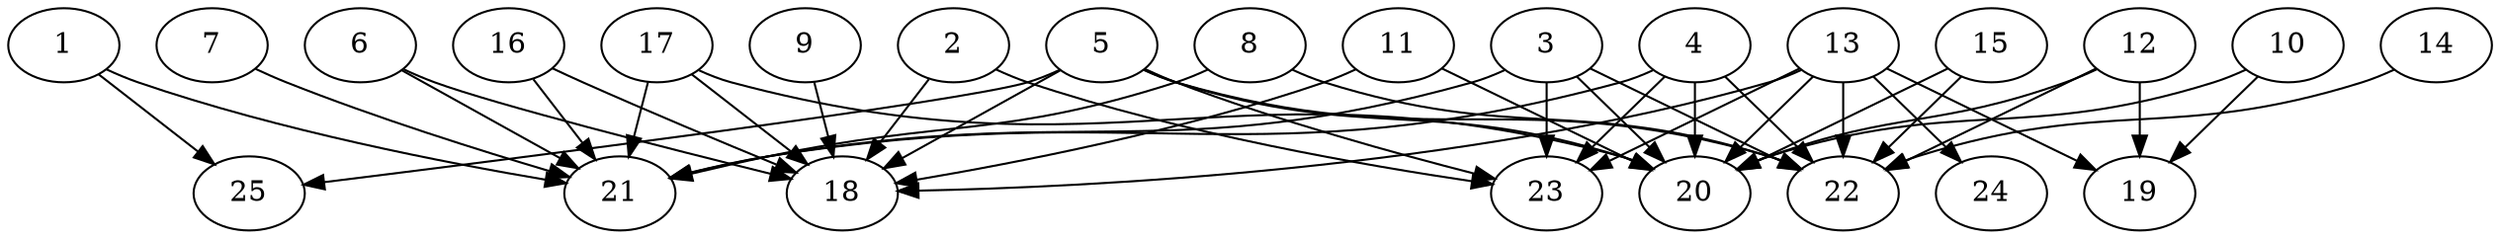 // DAG automatically generated by daggen at Thu Oct  3 14:00:40 2019
// ./daggen --dot -n 25 --ccr 0.5 --fat 0.9 --regular 0.5 --density 0.7 --mindata 5242880 --maxdata 52428800 
digraph G {
  1 [size="29450240", alpha="0.03", expect_size="14725120"] 
  1 -> 21 [size ="14725120"]
  1 -> 25 [size ="14725120"]
  2 [size="10967040", alpha="0.11", expect_size="5483520"] 
  2 -> 18 [size ="5483520"]
  2 -> 23 [size ="5483520"]
  3 [size="17055744", alpha="0.03", expect_size="8527872"] 
  3 -> 20 [size ="8527872"]
  3 -> 21 [size ="8527872"]
  3 -> 22 [size ="8527872"]
  3 -> 23 [size ="8527872"]
  4 [size="68425728", alpha="0.18", expect_size="34212864"] 
  4 -> 20 [size ="34212864"]
  4 -> 21 [size ="34212864"]
  4 -> 22 [size ="34212864"]
  4 -> 23 [size ="34212864"]
  5 [size="60708864", alpha="0.05", expect_size="30354432"] 
  5 -> 18 [size ="30354432"]
  5 -> 20 [size ="30354432"]
  5 -> 22 [size ="30354432"]
  5 -> 23 [size ="30354432"]
  5 -> 25 [size ="30354432"]
  6 [size="62676992", alpha="0.07", expect_size="31338496"] 
  6 -> 18 [size ="31338496"]
  6 -> 21 [size ="31338496"]
  7 [size="58124288", alpha="0.20", expect_size="29062144"] 
  7 -> 21 [size ="29062144"]
  8 [size="61652992", alpha="0.15", expect_size="30826496"] 
  8 -> 21 [size ="30826496"]
  8 -> 22 [size ="30826496"]
  9 [size="24061952", alpha="0.12", expect_size="12030976"] 
  9 -> 18 [size ="12030976"]
  10 [size="51273728", alpha="0.01", expect_size="25636864"] 
  10 -> 19 [size ="25636864"]
  10 -> 20 [size ="25636864"]
  11 [size="44802048", alpha="0.18", expect_size="22401024"] 
  11 -> 18 [size ="22401024"]
  11 -> 20 [size ="22401024"]
  12 [size="57368576", alpha="0.03", expect_size="28684288"] 
  12 -> 19 [size ="28684288"]
  12 -> 20 [size ="28684288"]
  12 -> 22 [size ="28684288"]
  13 [size="14047232", alpha="0.04", expect_size="7023616"] 
  13 -> 18 [size ="7023616"]
  13 -> 19 [size ="7023616"]
  13 -> 20 [size ="7023616"]
  13 -> 22 [size ="7023616"]
  13 -> 23 [size ="7023616"]
  13 -> 24 [size ="7023616"]
  14 [size="27152384", alpha="0.09", expect_size="13576192"] 
  14 -> 22 [size ="13576192"]
  15 [size="16678912", alpha="0.04", expect_size="8339456"] 
  15 -> 20 [size ="8339456"]
  15 -> 22 [size ="8339456"]
  16 [size="39974912", alpha="0.08", expect_size="19987456"] 
  16 -> 18 [size ="19987456"]
  16 -> 21 [size ="19987456"]
  17 [size="72900608", alpha="0.18", expect_size="36450304"] 
  17 -> 18 [size ="36450304"]
  17 -> 20 [size ="36450304"]
  17 -> 21 [size ="36450304"]
  18 [size="70897664", alpha="0.18", expect_size="35448832"] 
  19 [size="46518272", alpha="0.19", expect_size="23259136"] 
  20 [size="101238784", alpha="0.10", expect_size="50619392"] 
  21 [size="12750848", alpha="0.04", expect_size="6375424"] 
  22 [size="98955264", alpha="0.19", expect_size="49477632"] 
  23 [size="16883712", alpha="0.16", expect_size="8441856"] 
  24 [size="37672960", alpha="0.04", expect_size="18836480"] 
  25 [size="78430208", alpha="0.03", expect_size="39215104"] 
}
